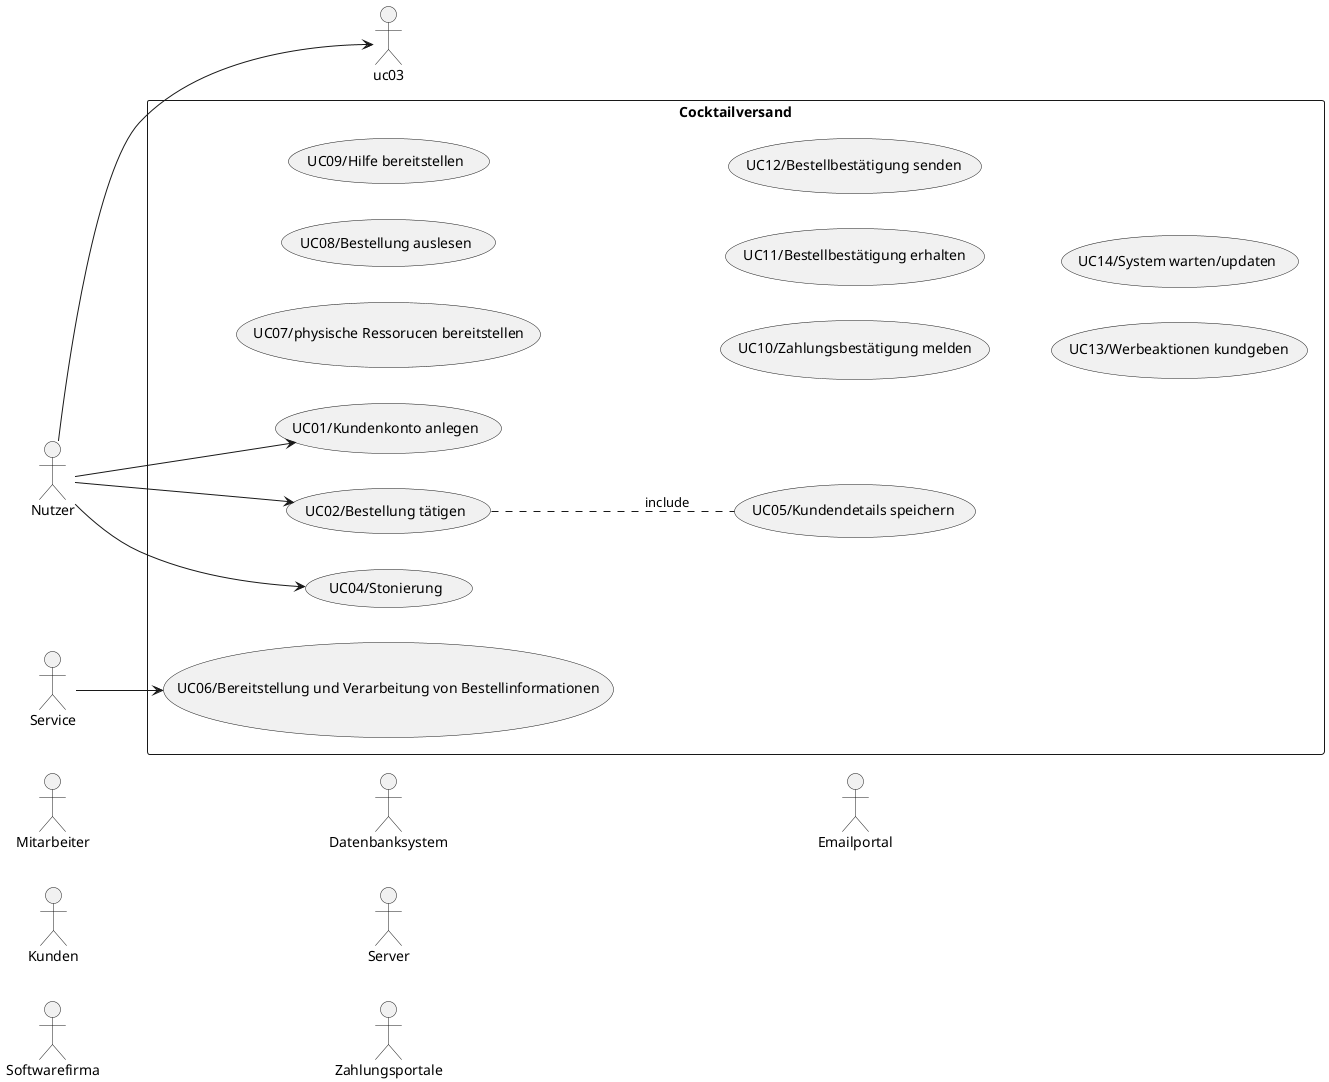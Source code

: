 @startuml usecase-example 
left to right direction 

actor Mitarbeiter
actor Kunden
actor Softwarefirma
actor Datenbanksystem
actor Server
actor Zahlungsportale
actor Emailportal

rectangle "Cocktailversand"{
    (UC01/Kundenkonto anlegen) as (uc01)
    (UC02/Bestellung tätigen) as (uc02)
    (UC04/Stonierung) as (uc04)
    (UC05/Kundendetails speichern) as (uc05)
    (UC06/Bereitstellung und Verarbeitung von Bestellinformationen) as (uc06)
    (UC07/physische Ressorucen bereitstellen) as (uc07)
    (UC08/Bestellung auslesen) as (uc08)
    (UC09/Hilfe bereitstellen) as (uc09)
    (UC10/Zahlungsbestätigung melden) as (uc10)
    (UC11/Bestellbestätigung erhalten) as (uc11)
    (UC12/Bestellbestätigung senden) as (uc12)
    (UC13/Werbeaktionen kundgeben) as (uc13)
    (UC14/System warten/updaten) as (uc14)
}

Nutzer --> uc01
Nutzer --> uc02
uc02 .down. uc05 : include
Nutzer --> uc03
Nutzer --> uc04
Service --> uc06
@enduml 